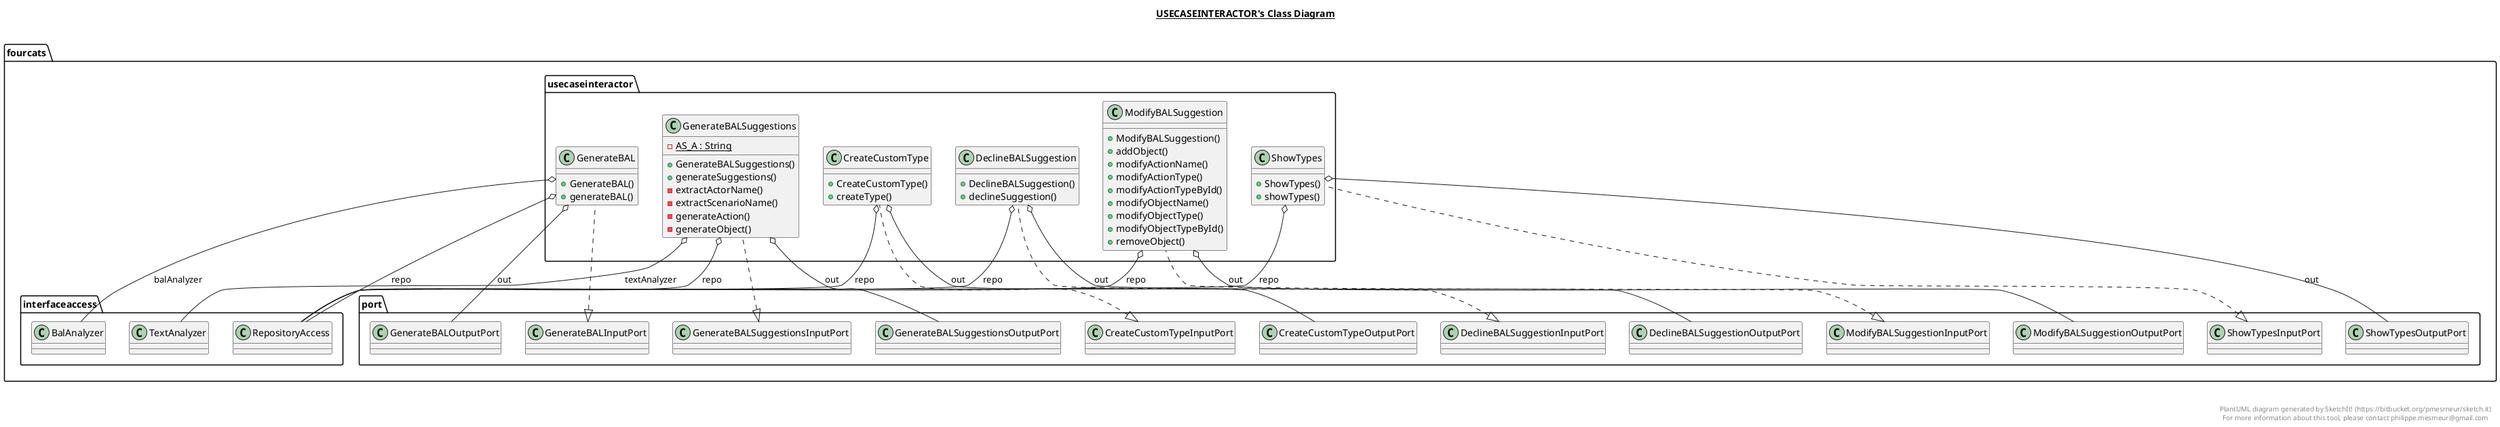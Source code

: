 @startuml

title __USECASEINTERACTOR's Class Diagram__\n

  namespace fourcats {
    namespace usecaseinteractor {
      class fourcats.usecaseinteractor.CreateCustomType {
          + CreateCustomType()
          + createType()
      }
    }
  }
  

  namespace fourcats {
    namespace usecaseinteractor {
      class fourcats.usecaseinteractor.DeclineBALSuggestion {
          + DeclineBALSuggestion()
          + declineSuggestion()
      }
    }
  }
  

  namespace fourcats {
    namespace usecaseinteractor {
      class fourcats.usecaseinteractor.GenerateBAL {
          + GenerateBAL()
          + generateBAL()
      }
    }
  }
  

  namespace fourcats {
    namespace usecaseinteractor {
      class fourcats.usecaseinteractor.GenerateBALSuggestions {
          {static} - AS_A : String
          + GenerateBALSuggestions()
          + generateSuggestions()
          - extractActorName()
          - extractScenarioName()
          - generateAction()
          - generateObject()
      }
    }
  }
  

  namespace fourcats {
    namespace usecaseinteractor {
      class fourcats.usecaseinteractor.ModifyBALSuggestion {
          + ModifyBALSuggestion()
          + addObject()
          + modifyActionName()
          + modifyActionType()
          + modifyActionTypeById()
          + modifyObjectName()
          + modifyObjectType()
          + modifyObjectTypeById()
          + removeObject()
      }
    }
  }
  

  namespace fourcats {
    namespace usecaseinteractor {
      class fourcats.usecaseinteractor.ShowTypes {
          + ShowTypes()
          + showTypes()
      }
    }
  }
  

  fourcats.usecaseinteractor.CreateCustomType .up.|> fourcats.port.CreateCustomTypeInputPort
  fourcats.usecaseinteractor.CreateCustomType o-- fourcats.port.CreateCustomTypeOutputPort : out
  fourcats.usecaseinteractor.CreateCustomType o-- fourcats.interfaceaccess.RepositoryAccess : repo
  fourcats.usecaseinteractor.DeclineBALSuggestion .up.|> fourcats.port.DeclineBALSuggestionInputPort
  fourcats.usecaseinteractor.DeclineBALSuggestion o-- fourcats.port.DeclineBALSuggestionOutputPort : out
  fourcats.usecaseinteractor.DeclineBALSuggestion o-- fourcats.interfaceaccess.RepositoryAccess : repo
  fourcats.usecaseinteractor.GenerateBAL .up.|> fourcats.port.GenerateBALInputPort
  fourcats.usecaseinteractor.GenerateBAL o-- fourcats.interfaceaccess.BalAnalyzer : balAnalyzer
  fourcats.usecaseinteractor.GenerateBAL o-- fourcats.port.GenerateBALOutputPort : out
  fourcats.usecaseinteractor.GenerateBAL o-- fourcats.interfaceaccess.RepositoryAccess : repo
  fourcats.usecaseinteractor.GenerateBALSuggestions .up.|> fourcats.port.GenerateBALSuggestionsInputPort
  fourcats.usecaseinteractor.GenerateBALSuggestions o-- fourcats.port.GenerateBALSuggestionsOutputPort : out
  fourcats.usecaseinteractor.GenerateBALSuggestions o-- fourcats.interfaceaccess.RepositoryAccess : repo
  fourcats.usecaseinteractor.GenerateBALSuggestions o-- fourcats.interfaceaccess.TextAnalyzer : textAnalyzer
  fourcats.usecaseinteractor.ModifyBALSuggestion .up.|> fourcats.port.ModifyBALSuggestionInputPort
  fourcats.usecaseinteractor.ModifyBALSuggestion o-- fourcats.port.ModifyBALSuggestionOutputPort : out
  fourcats.usecaseinteractor.ModifyBALSuggestion o-- fourcats.interfaceaccess.RepositoryAccess : repo
  fourcats.usecaseinteractor.ShowTypes .up.|> fourcats.port.ShowTypesInputPort
  fourcats.usecaseinteractor.ShowTypes o-- fourcats.port.ShowTypesOutputPort : out
  fourcats.usecaseinteractor.ShowTypes o-- fourcats.interfaceaccess.RepositoryAccess : repo


right footer


PlantUML diagram generated by SketchIt! (https://bitbucket.org/pmesmeur/sketch.it)
For more information about this tool, please contact philippe.mesmeur@gmail.com
endfooter

@enduml
